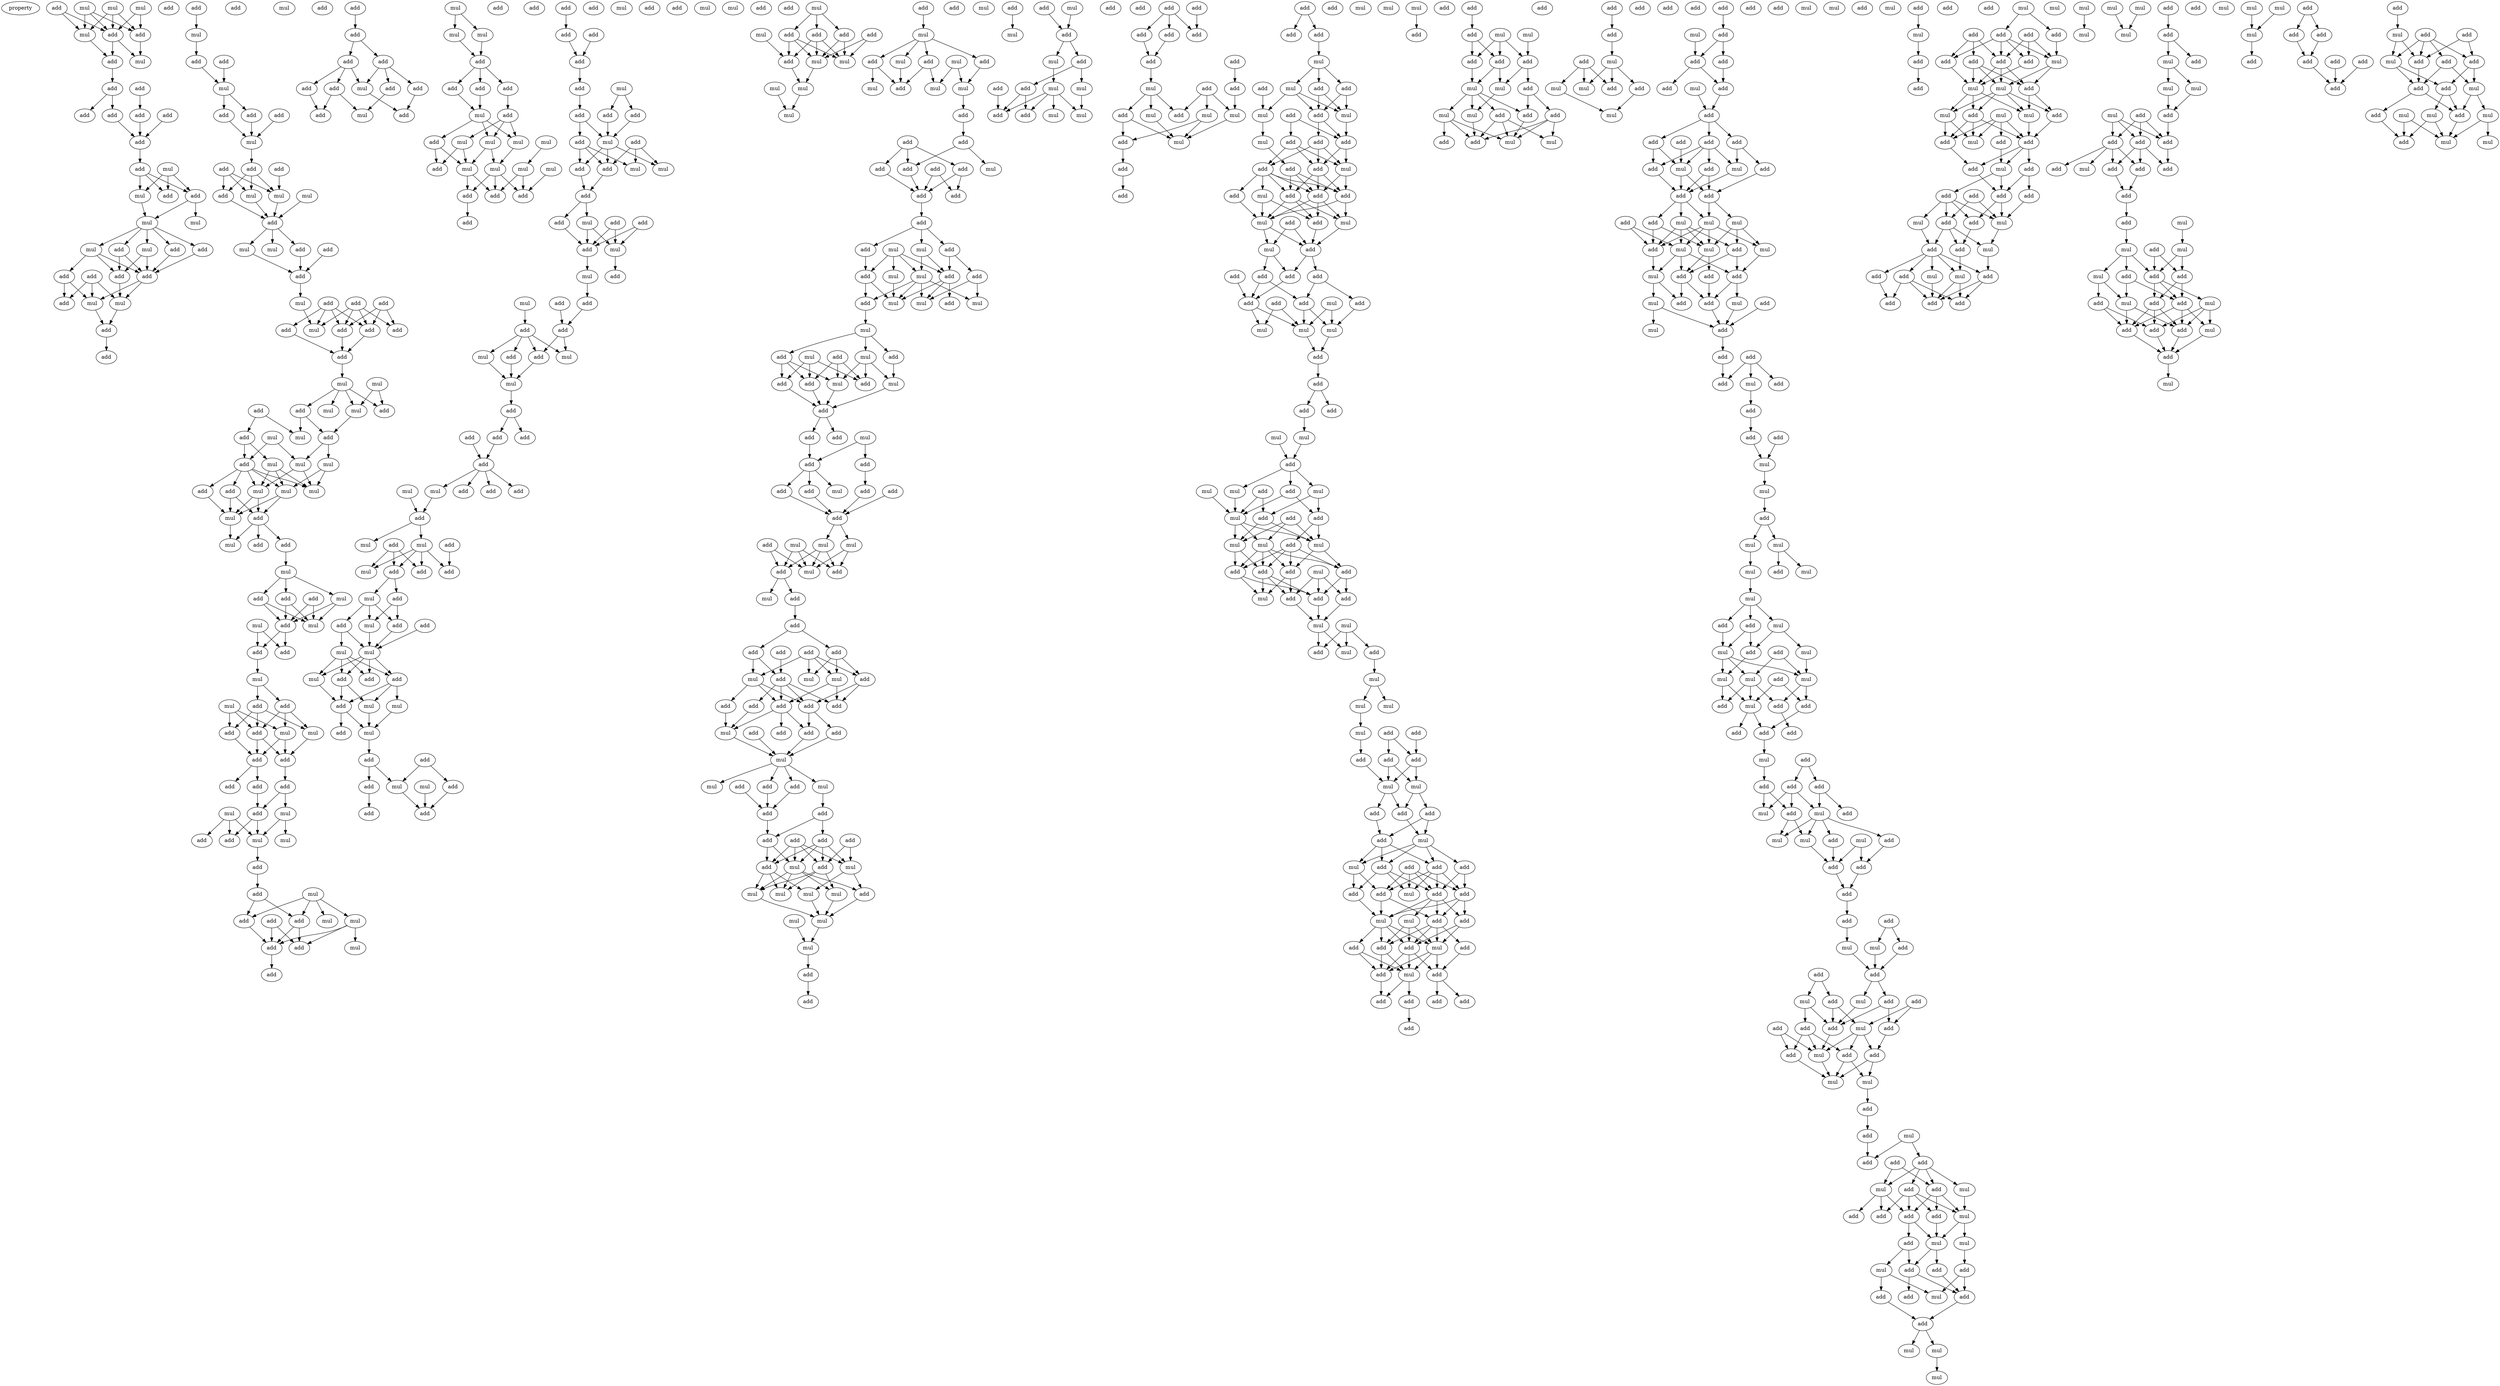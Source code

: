 digraph {
    node [fontcolor=black]
    property [mul=2,lf=1.7]
    0 [ label = add ];
    1 [ label = mul ];
    2 [ label = mul ];
    3 [ label = mul ];
    4 [ label = add ];
    5 [ label = mul ];
    6 [ label = add ];
    7 [ label = add ];
    8 [ label = mul ];
    9 [ label = add ];
    10 [ label = add ];
    11 [ label = add ];
    12 [ label = add ];
    13 [ label = add ];
    14 [ label = add ];
    15 [ label = add ];
    16 [ label = mul ];
    17 [ label = add ];
    18 [ label = mul ];
    19 [ label = add ];
    20 [ label = add ];
    21 [ label = mul ];
    22 [ label = mul ];
    23 [ label = mul ];
    24 [ label = add ];
    25 [ label = add ];
    26 [ label = add ];
    27 [ label = mul ];
    28 [ label = add ];
    29 [ label = add ];
    30 [ label = add ];
    31 [ label = add ];
    32 [ label = mul ];
    33 [ label = add ];
    34 [ label = mul ];
    35 [ label = add ];
    36 [ label = add ];
    37 [ label = add ];
    38 [ label = add ];
    39 [ label = mul ];
    40 [ label = add ];
    41 [ label = add ];
    42 [ label = add ];
    43 [ label = mul ];
    44 [ label = add ];
    45 [ label = add ];
    46 [ label = mul ];
    47 [ label = add ];
    48 [ label = mul ];
    49 [ label = add ];
    50 [ label = add ];
    51 [ label = add ];
    52 [ label = add ];
    53 [ label = mul ];
    54 [ label = mul ];
    55 [ label = mul ];
    56 [ label = add ];
    57 [ label = add ];
    58 [ label = mul ];
    59 [ label = mul ];
    60 [ label = add ];
    61 [ label = add ];
    62 [ label = add ];
    63 [ label = add ];
    64 [ label = add ];
    65 [ label = mul ];
    66 [ label = add ];
    67 [ label = add ];
    68 [ label = add ];
    69 [ label = mul ];
    70 [ label = add ];
    71 [ label = add ];
    72 [ label = add ];
    73 [ label = mul ];
    74 [ label = mul ];
    75 [ label = add ];
    76 [ label = mul ];
    77 [ label = add ];
    78 [ label = add ];
    79 [ label = mul ];
    80 [ label = add ];
    81 [ label = mul ];
    82 [ label = add ];
    83 [ label = mul ];
    84 [ label = mul ];
    85 [ label = mul ];
    86 [ label = mul ];
    87 [ label = add ];
    88 [ label = mul ];
    89 [ label = mul ];
    90 [ label = mul ];
    91 [ label = add ];
    92 [ label = add ];
    93 [ label = add ];
    94 [ label = mul ];
    95 [ label = add ];
    96 [ label = add ];
    97 [ label = mul ];
    98 [ label = mul ];
    99 [ label = add ];
    100 [ label = mul ];
    101 [ label = add ];
    102 [ label = add ];
    103 [ label = mul ];
    104 [ label = add ];
    105 [ label = mul ];
    106 [ label = add ];
    107 [ label = add ];
    108 [ label = mul ];
    109 [ label = add ];
    110 [ label = add ];
    111 [ label = mul ];
    112 [ label = mul ];
    113 [ label = mul ];
    114 [ label = add ];
    115 [ label = add ];
    116 [ label = add ];
    117 [ label = add ];
    118 [ label = add ];
    119 [ label = add ];
    120 [ label = add ];
    121 [ label = add ];
    122 [ label = mul ];
    123 [ label = mul ];
    124 [ label = mul ];
    125 [ label = add ];
    126 [ label = add ];
    127 [ label = mul ];
    128 [ label = add ];
    129 [ label = mul ];
    130 [ label = add ];
    131 [ label = add ];
    132 [ label = add ];
    133 [ label = mul ];
    134 [ label = add ];
    135 [ label = mul ];
    136 [ label = mul ];
    137 [ label = add ];
    138 [ label = add ];
    139 [ label = add ];
    140 [ label = add ];
    141 [ label = add ];
    142 [ label = add ];
    143 [ label = add ];
    144 [ label = add ];
    145 [ label = add ];
    146 [ label = mul ];
    147 [ label = add ];
    148 [ label = add ];
    149 [ label = mul ];
    150 [ label = add ];
    151 [ label = add ];
    152 [ label = mul ];
    153 [ label = add ];
    154 [ label = mul ];
    155 [ label = add ];
    156 [ label = mul ];
    157 [ label = add ];
    158 [ label = add ];
    159 [ label = add ];
    160 [ label = add ];
    161 [ label = mul ];
    162 [ label = add ];
    163 [ label = mul ];
    164 [ label = mul ];
    165 [ label = mul ];
    166 [ label = mul ];
    167 [ label = add ];
    168 [ label = mul ];
    169 [ label = add ];
    170 [ label = mul ];
    171 [ label = mul ];
    172 [ label = mul ];
    173 [ label = add ];
    174 [ label = add ];
    175 [ label = add ];
    176 [ label = add ];
    177 [ label = add ];
    178 [ label = add ];
    179 [ label = add ];
    180 [ label = add ];
    181 [ label = mul ];
    182 [ label = add ];
    183 [ label = add ];
    184 [ label = mul ];
    185 [ label = add ];
    186 [ label = add ];
    187 [ label = add ];
    188 [ label = add ];
    189 [ label = mul ];
    190 [ label = add ];
    191 [ label = add ];
    192 [ label = add ];
    193 [ label = mul ];
    194 [ label = add ];
    195 [ label = mul ];
    196 [ label = add ];
    197 [ label = add ];
    198 [ label = mul ];
    199 [ label = mul ];
    200 [ label = add ];
    201 [ label = add ];
    202 [ label = add ];
    203 [ label = add ];
    204 [ label = mul ];
    205 [ label = add ];
    206 [ label = mul ];
    207 [ label = mul ];
    208 [ label = add ];
    209 [ label = add ];
    210 [ label = add ];
    211 [ label = add ];
    212 [ label = mul ];
    213 [ label = add ];
    214 [ label = mul ];
    215 [ label = add ];
    216 [ label = mul ];
    217 [ label = add ];
    218 [ label = add ];
    219 [ label = add ];
    220 [ label = add ];
    221 [ label = add ];
    222 [ label = add ];
    223 [ label = add ];
    224 [ label = add ];
    225 [ label = mul ];
    226 [ label = mul ];
    227 [ label = add ];
    228 [ label = mul ];
    229 [ label = mul ];
    230 [ label = add ];
    231 [ label = add ];
    232 [ label = mul ];
    233 [ label = mul ];
    234 [ label = add ];
    235 [ label = add ];
    236 [ label = add ];
    237 [ label = mul ];
    238 [ label = add ];
    239 [ label = add ];
    240 [ label = mul ];
    241 [ label = add ];
    242 [ label = add ];
    243 [ label = add ];
    244 [ label = mul ];
    245 [ label = mul ];
    246 [ label = add ];
    247 [ label = add ];
    248 [ label = mul ];
    249 [ label = add ];
    250 [ label = add ];
    251 [ label = mul ];
    252 [ label = mul ];
    253 [ label = add ];
    254 [ label = mul ];
    255 [ label = add ];
    256 [ label = add ];
    257 [ label = add ];
    258 [ label = add ];
    259 [ label = mul ];
    260 [ label = mul ];
    261 [ label = add ];
    262 [ label = add ];
    263 [ label = add ];
    264 [ label = mul ];
    265 [ label = mul ];
    266 [ label = add ];
    267 [ label = add ];
    268 [ label = add ];
    269 [ label = add ];
    270 [ label = mul ];
    271 [ label = add ];
    272 [ label = mul ];
    273 [ label = mul ];
    274 [ label = mul ];
    275 [ label = mul ];
    276 [ label = add ];
    277 [ label = mul ];
    278 [ label = add ];
    279 [ label = add ];
    280 [ label = mul ];
    281 [ label = add ];
    282 [ label = mul ];
    283 [ label = mul ];
    284 [ label = mul ];
    285 [ label = add ];
    286 [ label = mul ];
    287 [ label = add ];
    288 [ label = add ];
    289 [ label = add ];
    290 [ label = add ];
    291 [ label = add ];
    292 [ label = add ];
    293 [ label = mul ];
    294 [ label = add ];
    295 [ label = add ];
    296 [ label = add ];
    297 [ label = add ];
    298 [ label = mul ];
    299 [ label = add ];
    300 [ label = mul ];
    301 [ label = add ];
    302 [ label = add ];
    303 [ label = mul ];
    304 [ label = add ];
    305 [ label = mul ];
    306 [ label = add ];
    307 [ label = add ];
    308 [ label = add ];
    309 [ label = mul ];
    310 [ label = mul ];
    311 [ label = mul ];
    312 [ label = mul ];
    313 [ label = mul ];
    314 [ label = add ];
    315 [ label = add ];
    316 [ label = mul ];
    317 [ label = add ];
    318 [ label = mul ];
    319 [ label = add ];
    320 [ label = mul ];
    321 [ label = add ];
    322 [ label = add ];
    323 [ label = add ];
    324 [ label = add ];
    325 [ label = add ];
    326 [ label = mul ];
    327 [ label = add ];
    328 [ label = add ];
    329 [ label = add ];
    330 [ label = mul ];
    331 [ label = add ];
    332 [ label = add ];
    333 [ label = add ];
    334 [ label = add ];
    335 [ label = mul ];
    336 [ label = mul ];
    337 [ label = add ];
    338 [ label = mul ];
    339 [ label = mul ];
    340 [ label = add ];
    341 [ label = add ];
    342 [ label = mul ];
    343 [ label = add ];
    344 [ label = add ];
    345 [ label = add ];
    346 [ label = add ];
    347 [ label = add ];
    348 [ label = add ];
    349 [ label = add ];
    350 [ label = add ];
    351 [ label = mul ];
    352 [ label = mul ];
    353 [ label = add ];
    354 [ label = mul ];
    355 [ label = add ];
    356 [ label = add ];
    357 [ label = add ];
    358 [ label = add ];
    359 [ label = add ];
    360 [ label = add ];
    361 [ label = add ];
    362 [ label = add ];
    363 [ label = mul ];
    364 [ label = add ];
    365 [ label = mul ];
    366 [ label = add ];
    367 [ label = mul ];
    368 [ label = add ];
    369 [ label = add ];
    370 [ label = mul ];
    371 [ label = add ];
    372 [ label = add ];
    373 [ label = add ];
    374 [ label = add ];
    375 [ label = add ];
    376 [ label = add ];
    377 [ label = mul ];
    378 [ label = add ];
    379 [ label = add ];
    380 [ label = mul ];
    381 [ label = add ];
    382 [ label = mul ];
    383 [ label = mul ];
    384 [ label = mul ];
    385 [ label = mul ];
    386 [ label = mul ];
    387 [ label = mul ];
    388 [ label = mul ];
    389 [ label = mul ];
    390 [ label = add ];
    391 [ label = add ];
    392 [ label = add ];
    393 [ label = mul ];
    394 [ label = add ];
    395 [ label = mul ];
    396 [ label = add ];
    397 [ label = mul ];
    398 [ label = add ];
    399 [ label = add ];
    400 [ label = mul ];
    401 [ label = add ];
    402 [ label = mul ];
    403 [ label = mul ];
    404 [ label = add ];
    405 [ label = mul ];
    406 [ label = add ];
    407 [ label = add ];
    408 [ label = add ];
    409 [ label = add ];
    410 [ label = add ];
    411 [ label = add ];
    412 [ label = add ];
    413 [ label = add ];
    414 [ label = add ];
    415 [ label = add ];
    416 [ label = add ];
    417 [ label = mul ];
    418 [ label = add ];
    419 [ label = add ];
    420 [ label = add ];
    421 [ label = mul ];
    422 [ label = mul ];
    423 [ label = mul ];
    424 [ label = add ];
    425 [ label = mul ];
    426 [ label = add ];
    427 [ label = add ];
    428 [ label = add ];
    429 [ label = add ];
    430 [ label = add ];
    431 [ label = mul ];
    432 [ label = mul ];
    433 [ label = add ];
    434 [ label = add ];
    435 [ label = add ];
    436 [ label = add ];
    437 [ label = mul ];
    438 [ label = mul ];
    439 [ label = add ];
    440 [ label = add ];
    441 [ label = mul ];
    442 [ label = add ];
    443 [ label = add ];
    444 [ label = mul ];
    445 [ label = add ];
    446 [ label = add ];
    447 [ label = add ];
    448 [ label = add ];
    449 [ label = add ];
    450 [ label = mul ];
    451 [ label = add ];
    452 [ label = add ];
    453 [ label = add ];
    454 [ label = add ];
    455 [ label = mul ];
    456 [ label = mul ];
    457 [ label = mul ];
    458 [ label = add ];
    459 [ label = add ];
    460 [ label = add ];
    461 [ label = add ];
    462 [ label = add ];
    463 [ label = add ];
    464 [ label = add ];
    465 [ label = add ];
    466 [ label = add ];
    467 [ label = add ];
    468 [ label = mul ];
    469 [ label = mul ];
    470 [ label = mul ];
    471 [ label = mul ];
    472 [ label = add ];
    473 [ label = add ];
    474 [ label = mul ];
    475 [ label = add ];
    476 [ label = add ];
    477 [ label = mul ];
    478 [ label = mul ];
    479 [ label = mul ];
    480 [ label = add ];
    481 [ label = add ];
    482 [ label = add ];
    483 [ label = mul ];
    484 [ label = mul ];
    485 [ label = mul ];
    486 [ label = add ];
    487 [ label = add ];
    488 [ label = mul ];
    489 [ label = add ];
    490 [ label = mul ];
    491 [ label = mul ];
    492 [ label = add ];
    493 [ label = mul ];
    494 [ label = add ];
    495 [ label = add ];
    496 [ label = add ];
    497 [ label = add ];
    498 [ label = mul ];
    499 [ label = add ];
    500 [ label = mul ];
    501 [ label = add ];
    502 [ label = add ];
    503 [ label = mul ];
    504 [ label = mul ];
    505 [ label = mul ];
    506 [ label = add ];
    507 [ label = add ];
    508 [ label = mul ];
    509 [ label = mul ];
    510 [ label = mul ];
    511 [ label = add ];
    512 [ label = add ];
    513 [ label = mul ];
    514 [ label = add ];
    515 [ label = add ];
    516 [ label = add ];
    517 [ label = mul ];
    518 [ label = mul ];
    519 [ label = add ];
    520 [ label = add ];
    521 [ label = add ];
    522 [ label = add ];
    523 [ label = mul ];
    524 [ label = mul ];
    525 [ label = add ];
    526 [ label = add ];
    527 [ label = add ];
    528 [ label = add ];
    529 [ label = add ];
    530 [ label = add ];
    531 [ label = add ];
    532 [ label = mul ];
    533 [ label = add ];
    534 [ label = mul ];
    535 [ label = add ];
    536 [ label = mul ];
    537 [ label = add ];
    538 [ label = add ];
    539 [ label = mul ];
    540 [ label = add ];
    541 [ label = add ];
    542 [ label = add ];
    543 [ label = mul ];
    544 [ label = add ];
    545 [ label = add ];
    546 [ label = add ];
    547 [ label = add ];
    548 [ label = add ];
    549 [ label = add ];
    550 [ label = add ];
    551 [ label = mul ];
    552 [ label = add ];
    553 [ label = add ];
    554 [ label = add ];
    555 [ label = mul ];
    556 [ label = add ];
    557 [ label = mul ];
    558 [ label = add ];
    559 [ label = add ];
    560 [ label = add ];
    561 [ label = add ];
    562 [ label = mul ];
    563 [ label = add ];
    564 [ label = mul ];
    565 [ label = mul ];
    566 [ label = add ];
    567 [ label = add ];
    568 [ label = add ];
    569 [ label = mul ];
    570 [ label = add ];
    571 [ label = add ];
    572 [ label = mul ];
    573 [ label = mul ];
    574 [ label = add ];
    575 [ label = add ];
    576 [ label = mul ];
    577 [ label = add ];
    578 [ label = mul ];
    579 [ label = mul ];
    580 [ label = add ];
    581 [ label = add ];
    582 [ label = mul ];
    583 [ label = add ];
    584 [ label = add ];
    585 [ label = add ];
    586 [ label = add ];
    587 [ label = add ];
    588 [ label = mul ];
    589 [ label = add ];
    590 [ label = add ];
    591 [ label = add ];
    592 [ label = mul ];
    593 [ label = add ];
    594 [ label = add ];
    595 [ label = add ];
    596 [ label = add ];
    597 [ label = add ];
    598 [ label = add ];
    599 [ label = add ];
    600 [ label = mul ];
    601 [ label = add ];
    602 [ label = add ];
    603 [ label = add ];
    604 [ label = mul ];
    605 [ label = add ];
    606 [ label = add ];
    607 [ label = mul ];
    608 [ label = mul ];
    609 [ label = mul ];
    610 [ label = add ];
    611 [ label = add ];
    612 [ label = add ];
    613 [ label = mul ];
    614 [ label = add ];
    615 [ label = mul ];
    616 [ label = mul ];
    617 [ label = add ];
    618 [ label = mul ];
    619 [ label = add ];
    620 [ label = add ];
    621 [ label = add ];
    622 [ label = add ];
    623 [ label = mul ];
    624 [ label = add ];
    625 [ label = mul ];
    626 [ label = mul ];
    627 [ label = add ];
    628 [ label = add ];
    629 [ label = add ];
    630 [ label = add ];
    631 [ label = add ];
    632 [ label = mul ];
    633 [ label = add ];
    634 [ label = add ];
    635 [ label = add ];
    636 [ label = mul ];
    637 [ label = add ];
    638 [ label = mul ];
    639 [ label = mul ];
    640 [ label = add ];
    641 [ label = mul ];
    642 [ label = mul ];
    643 [ label = mul ];
    644 [ label = mul ];
    645 [ label = add ];
    646 [ label = mul ];
    647 [ label = add ];
    648 [ label = mul ];
    649 [ label = add ];
    650 [ label = add ];
    651 [ label = add ];
    652 [ label = mul ];
    653 [ label = mul ];
    654 [ label = add ];
    655 [ label = mul ];
    656 [ label = mul ];
    657 [ label = mul ];
    658 [ label = add ];
    659 [ label = add ];
    660 [ label = mul ];
    661 [ label = add ];
    662 [ label = add ];
    663 [ label = add ];
    664 [ label = add ];
    665 [ label = add ];
    666 [ label = mul ];
    667 [ label = mul ];
    668 [ label = add ];
    669 [ label = add ];
    670 [ label = add ];
    671 [ label = mul ];
    672 [ label = add ];
    673 [ label = mul ];
    674 [ label = add ];
    675 [ label = mul ];
    676 [ label = add ];
    677 [ label = add ];
    678 [ label = mul ];
    679 [ label = mul ];
    680 [ label = add ];
    681 [ label = add ];
    682 [ label = add ];
    683 [ label = add ];
    684 [ label = add ];
    685 [ label = add ];
    686 [ label = mul ];
    687 [ label = mul ];
    688 [ label = add ];
    689 [ label = add ];
    690 [ label = add ];
    691 [ label = mul ];
    692 [ label = add ];
    693 [ label = add ];
    694 [ label = mul ];
    695 [ label = add ];
    696 [ label = mul ];
    697 [ label = add ];
    698 [ label = add ];
    699 [ label = add ];
    700 [ label = add ];
    701 [ label = mul ];
    702 [ label = add ];
    703 [ label = add ];
    704 [ label = add ];
    705 [ label = mul ];
    706 [ label = mul ];
    707 [ label = add ];
    708 [ label = add ];
    709 [ label = mul ];
    710 [ label = add ];
    711 [ label = add ];
    712 [ label = add ];
    713 [ label = add ];
    714 [ label = add ];
    715 [ label = mul ];
    716 [ label = mul ];
    717 [ label = add ];
    718 [ label = mul ];
    719 [ label = add ];
    720 [ label = add ];
    721 [ label = add ];
    722 [ label = add ];
    723 [ label = mul ];
    724 [ label = mul ];
    725 [ label = add ];
    726 [ label = add ];
    727 [ label = mul ];
    728 [ label = add ];
    729 [ label = mul ];
    730 [ label = mul ];
    731 [ label = add ];
    732 [ label = add ];
    733 [ label = add ];
    734 [ label = add ];
    735 [ label = mul ];
    736 [ label = mul ];
    737 [ label = mul ];
    738 [ label = add ];
    739 [ label = add ];
    740 [ label = mul ];
    741 [ label = add ];
    742 [ label = add ];
    743 [ label = add ];
    744 [ label = mul ];
    745 [ label = add ];
    746 [ label = add ];
    747 [ label = add ];
    748 [ label = add ];
    749 [ label = mul ];
    750 [ label = add ];
    751 [ label = add ];
    752 [ label = add ];
    753 [ label = add ];
    754 [ label = add ];
    755 [ label = mul ];
    756 [ label = mul ];
    757 [ label = mul ];
    758 [ label = add ];
    759 [ label = mul ];
    760 [ label = mul ];
    761 [ label = add ];
    762 [ label = add ];
    763 [ label = mul ];
    764 [ label = add ];
    765 [ label = add ];
    766 [ label = add ];
    767 [ label = add ];
    768 [ label = mul ];
    769 [ label = add ];
    770 [ label = mul ];
    771 [ label = add ];
    772 [ label = add ];
    773 [ label = add ];
    774 [ label = add ];
    775 [ label = mul ];
    776 [ label = mul ];
    777 [ label = add ];
    778 [ label = add ];
    779 [ label = add ];
    780 [ label = mul ];
    781 [ label = mul ];
    782 [ label = mul ];
    783 [ label = add ];
    784 [ label = add ];
    785 [ label = add ];
    786 [ label = add ];
    787 [ label = add ];
    788 [ label = mul ];
    789 [ label = add ];
    790 [ label = mul ];
    791 [ label = mul ];
    792 [ label = mul ];
    793 [ label = mul ];
    794 [ label = add ];
    795 [ label = add ];
    796 [ label = add ];
    797 [ label = mul ];
    798 [ label = add ];
    799 [ label = mul ];
    800 [ label = mul ];
    801 [ label = mul ];
    802 [ label = add ];
    803 [ label = mul ];
    804 [ label = add ];
    805 [ label = add ];
    806 [ label = add ];
    807 [ label = add ];
    808 [ label = add ];
    809 [ label = mul ];
    810 [ label = add ];
    811 [ label = add ];
    812 [ label = add ];
    813 [ label = add ];
    814 [ label = mul ];
    815 [ label = add ];
    816 [ label = mul ];
    817 [ label = mul ];
    818 [ label = add ];
    819 [ label = mul ];
    820 [ label = add ];
    821 [ label = add ];
    822 [ label = add ];
    823 [ label = add ];
    824 [ label = mul ];
    825 [ label = mul ];
    826 [ label = add ];
    827 [ label = add ];
    828 [ label = mul ];
    829 [ label = add ];
    830 [ label = add ];
    831 [ label = add ];
    832 [ label = add ];
    833 [ label = mul ];
    834 [ label = mul ];
    835 [ label = mul ];
    836 [ label = mul ];
    837 [ label = add ];
    838 [ label = add ];
    839 [ label = add ];
    840 [ label = add ];
    841 [ label = add ];
    842 [ label = add ];
    843 [ label = add ];
    844 [ label = add ];
    845 [ label = add ];
    846 [ label = add ];
    847 [ label = add ];
    848 [ label = mul ];
    849 [ label = add ];
    850 [ label = add ];
    851 [ label = add ];
    852 [ label = mul ];
    853 [ label = add ];
    854 [ label = add ];
    855 [ label = mul ];
    856 [ label = add ];
    857 [ label = mul ];
    858 [ label = mul ];
    859 [ label = add ];
    860 [ label = mul ];
    861 [ label = mul ];
    862 [ label = add ];
    863 [ label = mul ];
    0 -> 4 [ name = 0 ];
    0 -> 5 [ name = 1 ];
    1 -> 4 [ name = 2 ];
    1 -> 5 [ name = 3 ];
    1 -> 6 [ name = 4 ];
    2 -> 4 [ name = 5 ];
    2 -> 6 [ name = 6 ];
    3 -> 4 [ name = 7 ];
    3 -> 5 [ name = 8 ];
    3 -> 6 [ name = 9 ];
    4 -> 7 [ name = 10 ];
    4 -> 8 [ name = 11 ];
    5 -> 7 [ name = 12 ];
    6 -> 8 [ name = 13 ];
    7 -> 9 [ name = 14 ];
    9 -> 11 [ name = 15 ];
    9 -> 13 [ name = 16 ];
    10 -> 14 [ name = 17 ];
    12 -> 15 [ name = 18 ];
    13 -> 15 [ name = 19 ];
    14 -> 15 [ name = 20 ];
    15 -> 17 [ name = 21 ];
    16 -> 18 [ name = 22 ];
    16 -> 19 [ name = 23 ];
    16 -> 20 [ name = 24 ];
    17 -> 18 [ name = 25 ];
    17 -> 19 [ name = 26 ];
    17 -> 20 [ name = 27 ];
    18 -> 21 [ name = 28 ];
    19 -> 21 [ name = 29 ];
    19 -> 22 [ name = 30 ];
    21 -> 23 [ name = 31 ];
    21 -> 24 [ name = 32 ];
    21 -> 25 [ name = 33 ];
    21 -> 26 [ name = 34 ];
    21 -> 27 [ name = 35 ];
    23 -> 28 [ name = 36 ];
    23 -> 29 [ name = 37 ];
    23 -> 31 [ name = 38 ];
    24 -> 29 [ name = 39 ];
    25 -> 29 [ name = 40 ];
    25 -> 31 [ name = 41 ];
    26 -> 29 [ name = 42 ];
    27 -> 29 [ name = 43 ];
    27 -> 31 [ name = 44 ];
    28 -> 32 [ name = 45 ];
    28 -> 33 [ name = 46 ];
    29 -> 32 [ name = 47 ];
    29 -> 34 [ name = 48 ];
    30 -> 32 [ name = 49 ];
    30 -> 33 [ name = 50 ];
    30 -> 34 [ name = 51 ];
    31 -> 34 [ name = 52 ];
    32 -> 35 [ name = 53 ];
    34 -> 35 [ name = 54 ];
    35 -> 37 [ name = 55 ];
    38 -> 39 [ name = 56 ];
    39 -> 40 [ name = 57 ];
    40 -> 43 [ name = 58 ];
    42 -> 43 [ name = 59 ];
    43 -> 44 [ name = 60 ];
    43 -> 45 [ name = 61 ];
    44 -> 48 [ name = 62 ];
    45 -> 48 [ name = 63 ];
    47 -> 48 [ name = 64 ];
    48 -> 49 [ name = 65 ];
    49 -> 52 [ name = 66 ];
    49 -> 53 [ name = 67 ];
    49 -> 54 [ name = 68 ];
    50 -> 53 [ name = 69 ];
    51 -> 52 [ name = 70 ];
    51 -> 53 [ name = 71 ];
    51 -> 54 [ name = 72 ];
    52 -> 56 [ name = 73 ];
    53 -> 56 [ name = 74 ];
    54 -> 56 [ name = 75 ];
    55 -> 56 [ name = 76 ];
    56 -> 58 [ name = 77 ];
    56 -> 59 [ name = 78 ];
    56 -> 61 [ name = 79 ];
    59 -> 62 [ name = 80 ];
    60 -> 62 [ name = 81 ];
    61 -> 62 [ name = 82 ];
    62 -> 65 [ name = 83 ];
    63 -> 67 [ name = 84 ];
    63 -> 68 [ name = 85 ];
    63 -> 70 [ name = 86 ];
    64 -> 67 [ name = 87 ];
    64 -> 68 [ name = 88 ];
    64 -> 69 [ name = 89 ];
    64 -> 70 [ name = 90 ];
    65 -> 69 [ name = 91 ];
    66 -> 67 [ name = 92 ];
    66 -> 68 [ name = 93 ];
    66 -> 69 [ name = 94 ];
    66 -> 71 [ name = 95 ];
    67 -> 72 [ name = 96 ];
    68 -> 72 [ name = 97 ];
    71 -> 72 [ name = 98 ];
    72 -> 74 [ name = 99 ];
    73 -> 75 [ name = 100 ];
    73 -> 76 [ name = 101 ];
    74 -> 75 [ name = 102 ];
    74 -> 76 [ name = 103 ];
    74 -> 77 [ name = 104 ];
    74 -> 79 [ name = 105 ];
    76 -> 80 [ name = 106 ];
    77 -> 80 [ name = 107 ];
    77 -> 83 [ name = 108 ];
    78 -> 82 [ name = 109 ];
    78 -> 83 [ name = 110 ];
    80 -> 85 [ name = 111 ];
    80 -> 86 [ name = 112 ];
    81 -> 85 [ name = 113 ];
    81 -> 87 [ name = 114 ];
    82 -> 84 [ name = 115 ];
    82 -> 87 [ name = 116 ];
    84 -> 88 [ name = 117 ];
    84 -> 89 [ name = 118 ];
    84 -> 90 [ name = 119 ];
    85 -> 89 [ name = 120 ];
    85 -> 90 [ name = 121 ];
    86 -> 88 [ name = 122 ];
    86 -> 90 [ name = 123 ];
    87 -> 88 [ name = 124 ];
    87 -> 89 [ name = 125 ];
    87 -> 90 [ name = 126 ];
    87 -> 91 [ name = 127 ];
    87 -> 92 [ name = 128 ];
    88 -> 93 [ name = 129 ];
    88 -> 94 [ name = 130 ];
    89 -> 93 [ name = 131 ];
    89 -> 94 [ name = 132 ];
    91 -> 93 [ name = 133 ];
    91 -> 94 [ name = 134 ];
    92 -> 94 [ name = 135 ];
    93 -> 95 [ name = 136 ];
    93 -> 96 [ name = 137 ];
    93 -> 97 [ name = 138 ];
    94 -> 97 [ name = 139 ];
    96 -> 98 [ name = 140 ];
    98 -> 100 [ name = 141 ];
    98 -> 101 [ name = 142 ];
    98 -> 102 [ name = 143 ];
    99 -> 103 [ name = 144 ];
    99 -> 104 [ name = 145 ];
    100 -> 103 [ name = 146 ];
    100 -> 104 [ name = 147 ];
    101 -> 103 [ name = 148 ];
    101 -> 104 [ name = 149 ];
    102 -> 103 [ name = 150 ];
    102 -> 104 [ name = 151 ];
    104 -> 106 [ name = 152 ];
    104 -> 107 [ name = 153 ];
    105 -> 106 [ name = 154 ];
    105 -> 107 [ name = 155 ];
    106 -> 108 [ name = 156 ];
    108 -> 109 [ name = 157 ];
    108 -> 110 [ name = 158 ];
    109 -> 112 [ name = 159 ];
    109 -> 113 [ name = 160 ];
    109 -> 114 [ name = 161 ];
    110 -> 113 [ name = 162 ];
    110 -> 114 [ name = 163 ];
    110 -> 115 [ name = 164 ];
    111 -> 112 [ name = 165 ];
    111 -> 114 [ name = 166 ];
    111 -> 115 [ name = 167 ];
    112 -> 116 [ name = 168 ];
    112 -> 117 [ name = 169 ];
    113 -> 117 [ name = 170 ];
    114 -> 116 [ name = 171 ];
    114 -> 117 [ name = 172 ];
    115 -> 116 [ name = 173 ];
    116 -> 118 [ name = 174 ];
    116 -> 119 [ name = 175 ];
    117 -> 120 [ name = 176 ];
    118 -> 121 [ name = 177 ];
    120 -> 121 [ name = 178 ];
    120 -> 123 [ name = 179 ];
    121 -> 126 [ name = 180 ];
    121 -> 127 [ name = 181 ];
    122 -> 125 [ name = 182 ];
    122 -> 126 [ name = 183 ];
    122 -> 127 [ name = 184 ];
    123 -> 124 [ name = 185 ];
    123 -> 127 [ name = 186 ];
    127 -> 128 [ name = 187 ];
    128 -> 130 [ name = 188 ];
    129 -> 131 [ name = 189 ];
    129 -> 132 [ name = 190 ];
    129 -> 133 [ name = 191 ];
    129 -> 135 [ name = 192 ];
    130 -> 131 [ name = 193 ];
    130 -> 132 [ name = 194 ];
    131 -> 137 [ name = 195 ];
    131 -> 138 [ name = 196 ];
    132 -> 138 [ name = 197 ];
    134 -> 137 [ name = 198 ];
    134 -> 138 [ name = 199 ];
    135 -> 136 [ name = 200 ];
    135 -> 137 [ name = 201 ];
    135 -> 138 [ name = 202 ];
    138 -> 139 [ name = 203 ];
    140 -> 141 [ name = 204 ];
    141 -> 142 [ name = 205 ];
    141 -> 143 [ name = 206 ];
    142 -> 144 [ name = 207 ];
    142 -> 146 [ name = 208 ];
    142 -> 147 [ name = 209 ];
    143 -> 145 [ name = 210 ];
    143 -> 146 [ name = 211 ];
    143 -> 148 [ name = 212 ];
    144 -> 150 [ name = 213 ];
    145 -> 151 [ name = 214 ];
    146 -> 151 [ name = 215 ];
    147 -> 149 [ name = 216 ];
    147 -> 150 [ name = 217 ];
    148 -> 149 [ name = 218 ];
    152 -> 154 [ name = 219 ];
    152 -> 156 [ name = 220 ];
    154 -> 157 [ name = 221 ];
    156 -> 157 [ name = 222 ];
    157 -> 158 [ name = 223 ];
    157 -> 159 [ name = 224 ];
    157 -> 160 [ name = 225 ];
    158 -> 162 [ name = 226 ];
    159 -> 161 [ name = 227 ];
    160 -> 161 [ name = 228 ];
    161 -> 165 [ name = 229 ];
    161 -> 166 [ name = 230 ];
    161 -> 167 [ name = 231 ];
    162 -> 164 [ name = 232 ];
    162 -> 165 [ name = 233 ];
    162 -> 166 [ name = 234 ];
    163 -> 172 [ name = 235 ];
    164 -> 169 [ name = 236 ];
    164 -> 170 [ name = 237 ];
    165 -> 171 [ name = 238 ];
    166 -> 170 [ name = 239 ];
    166 -> 171 [ name = 240 ];
    167 -> 169 [ name = 241 ];
    167 -> 170 [ name = 242 ];
    168 -> 174 [ name = 243 ];
    170 -> 173 [ name = 244 ];
    170 -> 175 [ name = 245 ];
    171 -> 173 [ name = 246 ];
    171 -> 174 [ name = 247 ];
    171 -> 175 [ name = 248 ];
    172 -> 174 [ name = 249 ];
    172 -> 175 [ name = 250 ];
    173 -> 176 [ name = 251 ];
    177 -> 179 [ name = 252 ];
    179 -> 182 [ name = 253 ];
    180 -> 182 [ name = 254 ];
    182 -> 183 [ name = 255 ];
    183 -> 188 [ name = 256 ];
    184 -> 185 [ name = 257 ];
    184 -> 186 [ name = 258 ];
    185 -> 189 [ name = 259 ];
    186 -> 189 [ name = 260 ];
    188 -> 189 [ name = 261 ];
    188 -> 191 [ name = 262 ];
    189 -> 194 [ name = 263 ];
    189 -> 195 [ name = 264 ];
    189 -> 196 [ name = 265 ];
    190 -> 193 [ name = 266 ];
    190 -> 194 [ name = 267 ];
    190 -> 195 [ name = 268 ];
    191 -> 193 [ name = 269 ];
    191 -> 194 [ name = 270 ];
    191 -> 196 [ name = 271 ];
    194 -> 197 [ name = 272 ];
    196 -> 197 [ name = 273 ];
    197 -> 198 [ name = 274 ];
    197 -> 202 [ name = 275 ];
    198 -> 203 [ name = 276 ];
    198 -> 204 [ name = 277 ];
    200 -> 203 [ name = 278 ];
    200 -> 204 [ name = 279 ];
    201 -> 203 [ name = 280 ];
    201 -> 204 [ name = 281 ];
    202 -> 203 [ name = 282 ];
    203 -> 206 [ name = 283 ];
    204 -> 205 [ name = 284 ];
    206 -> 208 [ name = 285 ];
    207 -> 210 [ name = 286 ];
    208 -> 211 [ name = 287 ];
    209 -> 211 [ name = 288 ];
    210 -> 212 [ name = 289 ];
    210 -> 213 [ name = 290 ];
    210 -> 214 [ name = 291 ];
    210 -> 215 [ name = 292 ];
    211 -> 212 [ name = 293 ];
    211 -> 215 [ name = 294 ];
    213 -> 216 [ name = 295 ];
    214 -> 216 [ name = 296 ];
    215 -> 216 [ name = 297 ];
    216 -> 217 [ name = 298 ];
    217 -> 219 [ name = 299 ];
    217 -> 220 [ name = 300 ];
    218 -> 221 [ name = 301 ];
    219 -> 221 [ name = 302 ];
    221 -> 222 [ name = 303 ];
    221 -> 223 [ name = 304 ];
    221 -> 224 [ name = 305 ];
    221 -> 226 [ name = 306 ];
    225 -> 227 [ name = 307 ];
    226 -> 227 [ name = 308 ];
    227 -> 228 [ name = 309 ];
    227 -> 232 [ name = 310 ];
    230 -> 233 [ name = 311 ];
    230 -> 234 [ name = 312 ];
    230 -> 235 [ name = 313 ];
    231 -> 236 [ name = 314 ];
    232 -> 233 [ name = 315 ];
    232 -> 234 [ name = 316 ];
    232 -> 235 [ name = 317 ];
    232 -> 236 [ name = 318 ];
    234 -> 237 [ name = 319 ];
    234 -> 238 [ name = 320 ];
    237 -> 240 [ name = 321 ];
    237 -> 241 [ name = 322 ];
    237 -> 242 [ name = 323 ];
    238 -> 240 [ name = 324 ];
    238 -> 242 [ name = 325 ];
    240 -> 244 [ name = 326 ];
    241 -> 244 [ name = 327 ];
    241 -> 245 [ name = 328 ];
    242 -> 244 [ name = 329 ];
    243 -> 244 [ name = 330 ];
    244 -> 246 [ name = 331 ];
    244 -> 247 [ name = 332 ];
    244 -> 248 [ name = 333 ];
    244 -> 249 [ name = 334 ];
    245 -> 246 [ name = 335 ];
    245 -> 247 [ name = 336 ];
    245 -> 248 [ name = 337 ];
    245 -> 249 [ name = 338 ];
    247 -> 250 [ name = 339 ];
    247 -> 252 [ name = 340 ];
    248 -> 250 [ name = 341 ];
    249 -> 250 [ name = 342 ];
    249 -> 251 [ name = 343 ];
    249 -> 252 [ name = 344 ];
    250 -> 254 [ name = 345 ];
    250 -> 255 [ name = 346 ];
    251 -> 254 [ name = 347 ];
    252 -> 254 [ name = 348 ];
    254 -> 257 [ name = 349 ];
    256 -> 259 [ name = 350 ];
    256 -> 261 [ name = 351 ];
    257 -> 258 [ name = 352 ];
    257 -> 259 [ name = 353 ];
    258 -> 263 [ name = 354 ];
    259 -> 262 [ name = 355 ];
    260 -> 262 [ name = 356 ];
    261 -> 262 [ name = 357 ];
    264 -> 266 [ name = 358 ];
    264 -> 267 [ name = 359 ];
    264 -> 269 [ name = 360 ];
    265 -> 271 [ name = 361 ];
    266 -> 270 [ name = 362 ];
    266 -> 272 [ name = 363 ];
    267 -> 270 [ name = 364 ];
    267 -> 271 [ name = 365 ];
    267 -> 272 [ name = 366 ];
    268 -> 270 [ name = 367 ];
    268 -> 272 [ name = 368 ];
    269 -> 270 [ name = 369 ];
    269 -> 271 [ name = 370 ];
    269 -> 272 [ name = 371 ];
    270 -> 274 [ name = 372 ];
    271 -> 274 [ name = 373 ];
    273 -> 275 [ name = 374 ];
    274 -> 275 [ name = 375 ];
    276 -> 277 [ name = 376 ];
    277 -> 278 [ name = 377 ];
    277 -> 279 [ name = 378 ];
    277 -> 281 [ name = 379 ];
    277 -> 282 [ name = 380 ];
    278 -> 283 [ name = 381 ];
    278 -> 285 [ name = 382 ];
    279 -> 286 [ name = 383 ];
    280 -> 283 [ name = 384 ];
    280 -> 286 [ name = 385 ];
    281 -> 284 [ name = 386 ];
    281 -> 285 [ name = 387 ];
    282 -> 285 [ name = 388 ];
    286 -> 287 [ name = 389 ];
    287 -> 288 [ name = 390 ];
    288 -> 290 [ name = 391 ];
    288 -> 293 [ name = 392 ];
    289 -> 290 [ name = 393 ];
    289 -> 292 [ name = 394 ];
    289 -> 294 [ name = 395 ];
    290 -> 296 [ name = 396 ];
    291 -> 295 [ name = 397 ];
    291 -> 296 [ name = 398 ];
    292 -> 295 [ name = 399 ];
    292 -> 296 [ name = 400 ];
    294 -> 296 [ name = 401 ];
    296 -> 297 [ name = 402 ];
    297 -> 298 [ name = 403 ];
    297 -> 299 [ name = 404 ];
    297 -> 301 [ name = 405 ];
    298 -> 303 [ name = 406 ];
    298 -> 304 [ name = 407 ];
    299 -> 306 [ name = 408 ];
    300 -> 303 [ name = 409 ];
    300 -> 304 [ name = 410 ];
    300 -> 305 [ name = 411 ];
    300 -> 306 [ name = 412 ];
    301 -> 302 [ name = 413 ];
    301 -> 304 [ name = 414 ];
    302 -> 309 [ name = 415 ];
    302 -> 310 [ name = 416 ];
    303 -> 308 [ name = 417 ];
    303 -> 309 [ name = 418 ];
    303 -> 310 [ name = 419 ];
    303 -> 311 [ name = 420 ];
    304 -> 307 [ name = 421 ];
    304 -> 310 [ name = 422 ];
    304 -> 311 [ name = 423 ];
    305 -> 311 [ name = 424 ];
    306 -> 308 [ name = 425 ];
    306 -> 311 [ name = 426 ];
    308 -> 312 [ name = 427 ];
    312 -> 314 [ name = 428 ];
    312 -> 316 [ name = 429 ];
    312 -> 317 [ name = 430 ];
    313 -> 319 [ name = 431 ];
    313 -> 321 [ name = 432 ];
    313 -> 322 [ name = 433 ];
    314 -> 318 [ name = 434 ];
    315 -> 319 [ name = 435 ];
    315 -> 320 [ name = 436 ];
    315 -> 321 [ name = 437 ];
    316 -> 318 [ name = 438 ];
    316 -> 319 [ name = 439 ];
    316 -> 320 [ name = 440 ];
    317 -> 320 [ name = 441 ];
    317 -> 321 [ name = 442 ];
    317 -> 322 [ name = 443 ];
    318 -> 323 [ name = 444 ];
    320 -> 323 [ name = 445 ];
    321 -> 323 [ name = 446 ];
    322 -> 323 [ name = 447 ];
    323 -> 324 [ name = 448 ];
    323 -> 325 [ name = 449 ];
    325 -> 328 [ name = 450 ];
    326 -> 327 [ name = 451 ];
    326 -> 328 [ name = 452 ];
    327 -> 329 [ name = 453 ];
    328 -> 330 [ name = 454 ];
    328 -> 331 [ name = 455 ];
    328 -> 333 [ name = 456 ];
    329 -> 334 [ name = 457 ];
    331 -> 334 [ name = 458 ];
    332 -> 334 [ name = 459 ];
    333 -> 334 [ name = 460 ];
    334 -> 336 [ name = 461 ];
    334 -> 338 [ name = 462 ];
    335 -> 339 [ name = 463 ];
    335 -> 340 [ name = 464 ];
    335 -> 341 [ name = 465 ];
    336 -> 339 [ name = 466 ];
    336 -> 341 [ name = 467 ];
    337 -> 339 [ name = 468 ];
    337 -> 340 [ name = 469 ];
    338 -> 339 [ name = 470 ];
    338 -> 340 [ name = 471 ];
    338 -> 341 [ name = 472 ];
    340 -> 342 [ name = 473 ];
    340 -> 343 [ name = 474 ];
    343 -> 345 [ name = 475 ];
    345 -> 348 [ name = 476 ];
    345 -> 349 [ name = 477 ];
    346 -> 353 [ name = 478 ];
    347 -> 350 [ name = 479 ];
    347 -> 351 [ name = 480 ];
    347 -> 352 [ name = 481 ];
    347 -> 354 [ name = 482 ];
    348 -> 353 [ name = 483 ];
    348 -> 354 [ name = 484 ];
    349 -> 350 [ name = 485 ];
    349 -> 351 [ name = 486 ];
    349 -> 352 [ name = 487 ];
    350 -> 356 [ name = 488 ];
    350 -> 357 [ name = 489 ];
    352 -> 357 [ name = 490 ];
    352 -> 358 [ name = 491 ];
    353 -> 355 [ name = 492 ];
    353 -> 356 [ name = 493 ];
    353 -> 357 [ name = 494 ];
    353 -> 358 [ name = 495 ];
    354 -> 356 [ name = 496 ];
    354 -> 358 [ name = 497 ];
    354 -> 359 [ name = 498 ];
    355 -> 363 [ name = 499 ];
    356 -> 360 [ name = 500 ];
    356 -> 364 [ name = 501 ];
    358 -> 361 [ name = 502 ];
    358 -> 363 [ name = 503 ];
    358 -> 364 [ name = 504 ];
    359 -> 363 [ name = 505 ];
    360 -> 365 [ name = 506 ];
    362 -> 365 [ name = 507 ];
    363 -> 365 [ name = 508 ];
    364 -> 365 [ name = 509 ];
    365 -> 366 [ name = 510 ];
    365 -> 367 [ name = 511 ];
    365 -> 369 [ name = 512 ];
    365 -> 370 [ name = 513 ];
    366 -> 371 [ name = 514 ];
    368 -> 371 [ name = 515 ];
    369 -> 371 [ name = 516 ];
    370 -> 372 [ name = 517 ];
    371 -> 373 [ name = 518 ];
    372 -> 373 [ name = 519 ];
    372 -> 375 [ name = 520 ];
    373 -> 377 [ name = 521 ];
    373 -> 379 [ name = 522 ];
    374 -> 378 [ name = 523 ];
    374 -> 380 [ name = 524 ];
    375 -> 377 [ name = 525 ];
    375 -> 378 [ name = 526 ];
    375 -> 379 [ name = 527 ];
    375 -> 380 [ name = 528 ];
    376 -> 377 [ name = 529 ];
    376 -> 378 [ name = 530 ];
    376 -> 379 [ name = 531 ];
    376 -> 380 [ name = 532 ];
    377 -> 381 [ name = 533 ];
    377 -> 382 [ name = 534 ];
    377 -> 383 [ name = 535 ];
    377 -> 385 [ name = 536 ];
    378 -> 382 [ name = 537 ];
    378 -> 383 [ name = 538 ];
    378 -> 385 [ name = 539 ];
    379 -> 382 [ name = 540 ];
    379 -> 384 [ name = 541 ];
    379 -> 385 [ name = 542 ];
    380 -> 381 [ name = 543 ];
    380 -> 384 [ name = 544 ];
    381 -> 387 [ name = 545 ];
    382 -> 387 [ name = 546 ];
    383 -> 387 [ name = 547 ];
    384 -> 387 [ name = 548 ];
    386 -> 389 [ name = 549 ];
    387 -> 389 [ name = 550 ];
    389 -> 391 [ name = 551 ];
    390 -> 393 [ name = 552 ];
    391 -> 392 [ name = 553 ];
    394 -> 396 [ name = 554 ];
    395 -> 396 [ name = 555 ];
    396 -> 397 [ name = 556 ];
    396 -> 398 [ name = 557 ];
    397 -> 402 [ name = 558 ];
    398 -> 399 [ name = 559 ];
    398 -> 400 [ name = 560 ];
    399 -> 404 [ name = 561 ];
    399 -> 406 [ name = 562 ];
    400 -> 405 [ name = 563 ];
    401 -> 404 [ name = 564 ];
    402 -> 403 [ name = 565 ];
    402 -> 404 [ name = 566 ];
    402 -> 405 [ name = 567 ];
    402 -> 406 [ name = 568 ];
    409 -> 411 [ name = 569 ];
    409 -> 412 [ name = 570 ];
    409 -> 413 [ name = 571 ];
    410 -> 413 [ name = 572 ];
    411 -> 414 [ name = 573 ];
    412 -> 414 [ name = 574 ];
    414 -> 417 [ name = 575 ];
    415 -> 416 [ name = 576 ];
    416 -> 421 [ name = 577 ];
    417 -> 419 [ name = 578 ];
    417 -> 420 [ name = 579 ];
    417 -> 422 [ name = 580 ];
    418 -> 419 [ name = 581 ];
    418 -> 421 [ name = 582 ];
    418 -> 423 [ name = 583 ];
    420 -> 424 [ name = 584 ];
    420 -> 425 [ name = 585 ];
    421 -> 425 [ name = 586 ];
    422 -> 425 [ name = 587 ];
    423 -> 424 [ name = 588 ];
    423 -> 425 [ name = 589 ];
    424 -> 426 [ name = 590 ];
    426 -> 427 [ name = 591 ];
    428 -> 429 [ name = 592 ];
    428 -> 430 [ name = 593 ];
    430 -> 431 [ name = 594 ];
    431 -> 432 [ name = 595 ];
    431 -> 433 [ name = 596 ];
    431 -> 434 [ name = 597 ];
    432 -> 436 [ name = 598 ];
    432 -> 437 [ name = 599 ];
    432 -> 438 [ name = 600 ];
    433 -> 436 [ name = 601 ];
    433 -> 437 [ name = 602 ];
    434 -> 436 [ name = 603 ];
    434 -> 437 [ name = 604 ];
    435 -> 438 [ name = 605 ];
    436 -> 442 [ name = 606 ];
    436 -> 443 [ name = 607 ];
    437 -> 443 [ name = 608 ];
    438 -> 441 [ name = 609 ];
    439 -> 440 [ name = 610 ];
    439 -> 443 [ name = 611 ];
    440 -> 444 [ name = 612 ];
    440 -> 445 [ name = 613 ];
    440 -> 446 [ name = 614 ];
    441 -> 447 [ name = 615 ];
    442 -> 444 [ name = 616 ];
    442 -> 445 [ name = 617 ];
    442 -> 446 [ name = 618 ];
    443 -> 444 [ name = 619 ];
    443 -> 445 [ name = 620 ];
    444 -> 451 [ name = 621 ];
    444 -> 452 [ name = 622 ];
    445 -> 449 [ name = 623 ];
    445 -> 451 [ name = 624 ];
    445 -> 452 [ name = 625 ];
    446 -> 448 [ name = 626 ];
    446 -> 449 [ name = 627 ];
    446 -> 450 [ name = 628 ];
    446 -> 451 [ name = 629 ];
    446 -> 452 [ name = 630 ];
    447 -> 449 [ name = 631 ];
    447 -> 451 [ name = 632 ];
    447 -> 452 [ name = 633 ];
    448 -> 456 [ name = 634 ];
    449 -> 453 [ name = 635 ];
    449 -> 455 [ name = 636 ];
    449 -> 456 [ name = 637 ];
    450 -> 453 [ name = 638 ];
    450 -> 456 [ name = 639 ];
    451 -> 455 [ name = 640 ];
    451 -> 456 [ name = 641 ];
    452 -> 453 [ name = 642 ];
    452 -> 455 [ name = 643 ];
    452 -> 456 [ name = 644 ];
    453 -> 458 [ name = 645 ];
    454 -> 457 [ name = 646 ];
    454 -> 458 [ name = 647 ];
    455 -> 458 [ name = 648 ];
    456 -> 457 [ name = 649 ];
    456 -> 458 [ name = 650 ];
    457 -> 462 [ name = 651 ];
    457 -> 463 [ name = 652 ];
    458 -> 460 [ name = 653 ];
    458 -> 462 [ name = 654 ];
    460 -> 464 [ name = 655 ];
    460 -> 466 [ name = 656 ];
    461 -> 467 [ name = 657 ];
    462 -> 467 [ name = 658 ];
    463 -> 464 [ name = 659 ];
    463 -> 467 [ name = 660 ];
    464 -> 469 [ name = 661 ];
    464 -> 470 [ name = 662 ];
    465 -> 469 [ name = 663 ];
    465 -> 471 [ name = 664 ];
    466 -> 470 [ name = 665 ];
    467 -> 469 [ name = 666 ];
    467 -> 471 [ name = 667 ];
    468 -> 469 [ name = 668 ];
    468 -> 470 [ name = 669 ];
    469 -> 472 [ name = 670 ];
    470 -> 472 [ name = 671 ];
    472 -> 473 [ name = 672 ];
    473 -> 475 [ name = 673 ];
    473 -> 476 [ name = 674 ];
    475 -> 479 [ name = 675 ];
    478 -> 480 [ name = 676 ];
    479 -> 480 [ name = 677 ];
    480 -> 481 [ name = 678 ];
    480 -> 484 [ name = 679 ];
    480 -> 485 [ name = 680 ];
    481 -> 487 [ name = 681 ];
    481 -> 488 [ name = 682 ];
    482 -> 488 [ name = 683 ];
    482 -> 489 [ name = 684 ];
    483 -> 488 [ name = 685 ];
    484 -> 488 [ name = 686 ];
    485 -> 487 [ name = 687 ];
    485 -> 489 [ name = 688 ];
    486 -> 490 [ name = 689 ];
    486 -> 491 [ name = 690 ];
    486 -> 493 [ name = 691 ];
    487 -> 490 [ name = 692 ];
    487 -> 492 [ name = 693 ];
    488 -> 490 [ name = 694 ];
    488 -> 491 [ name = 695 ];
    488 -> 493 [ name = 696 ];
    489 -> 490 [ name = 697 ];
    489 -> 491 [ name = 698 ];
    490 -> 494 [ name = 699 ];
    490 -> 495 [ name = 700 ];
    491 -> 496 [ name = 701 ];
    491 -> 497 [ name = 702 ];
    492 -> 494 [ name = 703 ];
    492 -> 495 [ name = 704 ];
    492 -> 496 [ name = 705 ];
    492 -> 497 [ name = 706 ];
    493 -> 494 [ name = 707 ];
    493 -> 495 [ name = 708 ];
    493 -> 496 [ name = 709 ];
    493 -> 497 [ name = 710 ];
    494 -> 499 [ name = 711 ];
    494 -> 502 [ name = 712 ];
    495 -> 500 [ name = 713 ];
    495 -> 501 [ name = 714 ];
    496 -> 499 [ name = 715 ];
    496 -> 500 [ name = 716 ];
    496 -> 501 [ name = 717 ];
    497 -> 499 [ name = 718 ];
    497 -> 500 [ name = 719 ];
    498 -> 499 [ name = 720 ];
    498 -> 501 [ name = 721 ];
    498 -> 502 [ name = 722 ];
    499 -> 503 [ name = 723 ];
    501 -> 503 [ name = 724 ];
    502 -> 503 [ name = 725 ];
    503 -> 505 [ name = 726 ];
    503 -> 506 [ name = 727 ];
    504 -> 505 [ name = 728 ];
    504 -> 506 [ name = 729 ];
    504 -> 507 [ name = 730 ];
    507 -> 508 [ name = 731 ];
    508 -> 509 [ name = 732 ];
    508 -> 510 [ name = 733 ];
    509 -> 513 [ name = 734 ];
    511 -> 516 [ name = 735 ];
    512 -> 515 [ name = 736 ];
    512 -> 516 [ name = 737 ];
    513 -> 514 [ name = 738 ];
    514 -> 517 [ name = 739 ];
    515 -> 517 [ name = 740 ];
    515 -> 518 [ name = 741 ];
    516 -> 517 [ name = 742 ];
    516 -> 518 [ name = 743 ];
    517 -> 519 [ name = 744 ];
    517 -> 520 [ name = 745 ];
    518 -> 519 [ name = 746 ];
    518 -> 521 [ name = 747 ];
    519 -> 523 [ name = 748 ];
    520 -> 522 [ name = 749 ];
    521 -> 522 [ name = 750 ];
    521 -> 523 [ name = 751 ];
    522 -> 524 [ name = 752 ];
    522 -> 526 [ name = 753 ];
    522 -> 528 [ name = 754 ];
    523 -> 524 [ name = 755 ];
    523 -> 526 [ name = 756 ];
    523 -> 527 [ name = 757 ];
    523 -> 528 [ name = 758 ];
    524 -> 530 [ name = 759 ];
    524 -> 533 [ name = 760 ];
    525 -> 529 [ name = 761 ];
    525 -> 530 [ name = 762 ];
    525 -> 531 [ name = 763 ];
    525 -> 532 [ name = 764 ];
    526 -> 529 [ name = 765 ];
    526 -> 530 [ name = 766 ];
    526 -> 531 [ name = 767 ];
    526 -> 532 [ name = 768 ];
    527 -> 529 [ name = 769 ];
    527 -> 531 [ name = 770 ];
    528 -> 531 [ name = 771 ];
    528 -> 532 [ name = 772 ];
    528 -> 533 [ name = 773 ];
    529 -> 534 [ name = 774 ];
    529 -> 535 [ name = 775 ];
    529 -> 537 [ name = 776 ];
    530 -> 534 [ name = 777 ];
    530 -> 537 [ name = 778 ];
    531 -> 534 [ name = 779 ];
    531 -> 535 [ name = 780 ];
    531 -> 536 [ name = 781 ];
    531 -> 537 [ name = 782 ];
    533 -> 534 [ name = 783 ];
    534 -> 538 [ name = 784 ];
    534 -> 539 [ name = 785 ];
    534 -> 540 [ name = 786 ];
    534 -> 541 [ name = 787 ];
    535 -> 539 [ name = 788 ];
    535 -> 541 [ name = 789 ];
    536 -> 538 [ name = 790 ];
    536 -> 539 [ name = 791 ];
    536 -> 541 [ name = 792 ];
    537 -> 538 [ name = 793 ];
    537 -> 539 [ name = 794 ];
    537 -> 541 [ name = 795 ];
    537 -> 542 [ name = 796 ];
    538 -> 543 [ name = 797 ];
    538 -> 545 [ name = 798 ];
    539 -> 543 [ name = 799 ];
    539 -> 544 [ name = 800 ];
    539 -> 545 [ name = 801 ];
    540 -> 543 [ name = 802 ];
    540 -> 545 [ name = 803 ];
    541 -> 543 [ name = 804 ];
    541 -> 544 [ name = 805 ];
    541 -> 545 [ name = 806 ];
    542 -> 544 [ name = 807 ];
    543 -> 546 [ name = 808 ];
    543 -> 547 [ name = 809 ];
    544 -> 548 [ name = 810 ];
    544 -> 549 [ name = 811 ];
    545 -> 547 [ name = 812 ];
    546 -> 550 [ name = 813 ];
    551 -> 554 [ name = 814 ];
    553 -> 556 [ name = 815 ];
    555 -> 558 [ name = 816 ];
    555 -> 559 [ name = 817 ];
    555 -> 560 [ name = 818 ];
    556 -> 558 [ name = 819 ];
    556 -> 560 [ name = 820 ];
    557 -> 559 [ name = 821 ];
    558 -> 564 [ name = 822 ];
    559 -> 562 [ name = 823 ];
    559 -> 563 [ name = 824 ];
    560 -> 562 [ name = 825 ];
    560 -> 564 [ name = 826 ];
    562 -> 569 [ name = 827 ];
    563 -> 566 [ name = 828 ];
    563 -> 568 [ name = 829 ];
    564 -> 565 [ name = 830 ];
    564 -> 566 [ name = 831 ];
    564 -> 567 [ name = 832 ];
    564 -> 569 [ name = 833 ];
    565 -> 570 [ name = 834 ];
    565 -> 571 [ name = 835 ];
    565 -> 572 [ name = 836 ];
    566 -> 572 [ name = 837 ];
    567 -> 570 [ name = 838 ];
    567 -> 572 [ name = 839 ];
    567 -> 573 [ name = 840 ];
    568 -> 570 [ name = 841 ];
    568 -> 572 [ name = 842 ];
    568 -> 573 [ name = 843 ];
    569 -> 570 [ name = 844 ];
    574 -> 575 [ name = 845 ];
    575 -> 576 [ name = 846 ];
    576 -> 579 [ name = 847 ];
    576 -> 580 [ name = 848 ];
    576 -> 581 [ name = 849 ];
    577 -> 578 [ name = 850 ];
    577 -> 579 [ name = 851 ];
    577 -> 581 [ name = 852 ];
    578 -> 582 [ name = 853 ];
    580 -> 582 [ name = 854 ];
    586 -> 587 [ name = 855 ];
    587 -> 589 [ name = 856 ];
    587 -> 590 [ name = 857 ];
    588 -> 589 [ name = 858 ];
    589 -> 591 [ name = 859 ];
    589 -> 593 [ name = 860 ];
    590 -> 593 [ name = 861 ];
    592 -> 594 [ name = 862 ];
    593 -> 594 [ name = 863 ];
    594 -> 595 [ name = 864 ];
    594 -> 597 [ name = 865 ];
    594 -> 599 [ name = 866 ];
    595 -> 600 [ name = 867 ];
    595 -> 601 [ name = 868 ];
    596 -> 600 [ name = 869 ];
    597 -> 600 [ name = 870 ];
    597 -> 601 [ name = 871 ];
    597 -> 603 [ name = 872 ];
    597 -> 604 [ name = 873 ];
    599 -> 602 [ name = 874 ];
    599 -> 604 [ name = 875 ];
    600 -> 605 [ name = 876 ];
    600 -> 606 [ name = 877 ];
    601 -> 606 [ name = 878 ];
    602 -> 605 [ name = 879 ];
    603 -> 605 [ name = 880 ];
    603 -> 606 [ name = 881 ];
    604 -> 606 [ name = 882 ];
    605 -> 608 [ name = 883 ];
    605 -> 609 [ name = 884 ];
    606 -> 607 [ name = 885 ];
    606 -> 609 [ name = 886 ];
    606 -> 610 [ name = 887 ];
    607 -> 612 [ name = 888 ];
    607 -> 613 [ name = 889 ];
    607 -> 614 [ name = 890 ];
    607 -> 616 [ name = 891 ];
    608 -> 612 [ name = 892 ];
    608 -> 613 [ name = 893 ];
    608 -> 615 [ name = 894 ];
    609 -> 613 [ name = 895 ];
    609 -> 614 [ name = 896 ];
    609 -> 615 [ name = 897 ];
    609 -> 616 [ name = 898 ];
    610 -> 613 [ name = 899 ];
    610 -> 614 [ name = 900 ];
    611 -> 614 [ name = 901 ];
    611 -> 616 [ name = 902 ];
    612 -> 617 [ name = 903 ];
    612 -> 620 [ name = 904 ];
    613 -> 617 [ name = 905 ];
    613 -> 619 [ name = 906 ];
    614 -> 618 [ name = 907 ];
    615 -> 620 [ name = 908 ];
    616 -> 617 [ name = 909 ];
    616 -> 618 [ name = 910 ];
    616 -> 620 [ name = 911 ];
    617 -> 622 [ name = 912 ];
    617 -> 624 [ name = 913 ];
    618 -> 622 [ name = 914 ];
    618 -> 625 [ name = 915 ];
    619 -> 624 [ name = 916 ];
    620 -> 623 [ name = 917 ];
    620 -> 624 [ name = 918 ];
    621 -> 627 [ name = 919 ];
    623 -> 627 [ name = 920 ];
    624 -> 627 [ name = 921 ];
    625 -> 626 [ name = 922 ];
    625 -> 627 [ name = 923 ];
    627 -> 628 [ name = 924 ];
    628 -> 631 [ name = 925 ];
    629 -> 630 [ name = 926 ];
    629 -> 631 [ name = 927 ];
    629 -> 632 [ name = 928 ];
    632 -> 633 [ name = 929 ];
    633 -> 634 [ name = 930 ];
    634 -> 636 [ name = 931 ];
    635 -> 636 [ name = 932 ];
    636 -> 638 [ name = 933 ];
    638 -> 640 [ name = 934 ];
    640 -> 641 [ name = 935 ];
    640 -> 642 [ name = 936 ];
    641 -> 644 [ name = 937 ];
    642 -> 643 [ name = 938 ];
    642 -> 645 [ name = 939 ];
    644 -> 646 [ name = 940 ];
    646 -> 647 [ name = 941 ];
    646 -> 648 [ name = 942 ];
    646 -> 649 [ name = 943 ];
    647 -> 651 [ name = 944 ];
    647 -> 652 [ name = 945 ];
    648 -> 651 [ name = 946 ];
    648 -> 653 [ name = 947 ];
    649 -> 652 [ name = 948 ];
    650 -> 655 [ name = 949 ];
    650 -> 656 [ name = 950 ];
    651 -> 657 [ name = 951 ];
    652 -> 655 [ name = 952 ];
    652 -> 656 [ name = 953 ];
    652 -> 657 [ name = 954 ];
    653 -> 656 [ name = 955 ];
    654 -> 660 [ name = 956 ];
    654 -> 661 [ name = 957 ];
    655 -> 658 [ name = 958 ];
    655 -> 659 [ name = 959 ];
    655 -> 660 [ name = 960 ];
    656 -> 659 [ name = 961 ];
    656 -> 661 [ name = 962 ];
    657 -> 658 [ name = 963 ];
    657 -> 660 [ name = 964 ];
    659 -> 663 [ name = 965 ];
    660 -> 662 [ name = 966 ];
    660 -> 664 [ name = 967 ];
    661 -> 662 [ name = 968 ];
    662 -> 667 [ name = 969 ];
    665 -> 668 [ name = 970 ];
    665 -> 670 [ name = 971 ];
    667 -> 669 [ name = 972 ];
    668 -> 671 [ name = 973 ];
    668 -> 674 [ name = 974 ];
    669 -> 672 [ name = 975 ];
    669 -> 673 [ name = 976 ];
    670 -> 671 [ name = 977 ];
    670 -> 672 [ name = 978 ];
    670 -> 673 [ name = 979 ];
    671 -> 676 [ name = 980 ];
    671 -> 677 [ name = 981 ];
    671 -> 678 [ name = 982 ];
    671 -> 679 [ name = 983 ];
    672 -> 678 [ name = 984 ];
    672 -> 679 [ name = 985 ];
    675 -> 680 [ name = 986 ];
    675 -> 681 [ name = 987 ];
    676 -> 681 [ name = 988 ];
    677 -> 680 [ name = 989 ];
    678 -> 681 [ name = 990 ];
    680 -> 682 [ name = 991 ];
    681 -> 682 [ name = 992 ];
    682 -> 684 [ name = 993 ];
    683 -> 685 [ name = 994 ];
    683 -> 686 [ name = 995 ];
    684 -> 687 [ name = 996 ];
    685 -> 689 [ name = 997 ];
    686 -> 689 [ name = 998 ];
    687 -> 689 [ name = 999 ];
    688 -> 691 [ name = 1000 ];
    688 -> 693 [ name = 1001 ];
    689 -> 692 [ name = 1002 ];
    689 -> 694 [ name = 1003 ];
    690 -> 696 [ name = 1004 ];
    690 -> 699 [ name = 1005 ];
    691 -> 695 [ name = 1006 ];
    691 -> 697 [ name = 1007 ];
    692 -> 697 [ name = 1008 ];
    692 -> 699 [ name = 1009 ];
    693 -> 696 [ name = 1010 ];
    693 -> 697 [ name = 1011 ];
    694 -> 697 [ name = 1012 ];
    695 -> 701 [ name = 1013 ];
    695 -> 703 [ name = 1014 ];
    695 -> 704 [ name = 1015 ];
    696 -> 700 [ name = 1016 ];
    696 -> 701 [ name = 1017 ];
    696 -> 703 [ name = 1018 ];
    697 -> 701 [ name = 1019 ];
    698 -> 701 [ name = 1020 ];
    698 -> 704 [ name = 1021 ];
    699 -> 700 [ name = 1022 ];
    700 -> 705 [ name = 1023 ];
    700 -> 706 [ name = 1024 ];
    701 -> 705 [ name = 1025 ];
    703 -> 705 [ name = 1026 ];
    703 -> 706 [ name = 1027 ];
    704 -> 705 [ name = 1028 ];
    706 -> 707 [ name = 1029 ];
    707 -> 708 [ name = 1030 ];
    708 -> 710 [ name = 1031 ];
    709 -> 710 [ name = 1032 ];
    709 -> 711 [ name = 1033 ];
    711 -> 713 [ name = 1034 ];
    711 -> 714 [ name = 1035 ];
    711 -> 715 [ name = 1036 ];
    711 -> 716 [ name = 1037 ];
    712 -> 714 [ name = 1038 ];
    712 -> 715 [ name = 1039 ];
    713 -> 717 [ name = 1040 ];
    713 -> 718 [ name = 1041 ];
    713 -> 720 [ name = 1042 ];
    713 -> 721 [ name = 1043 ];
    714 -> 718 [ name = 1044 ];
    714 -> 720 [ name = 1045 ];
    714 -> 721 [ name = 1046 ];
    715 -> 717 [ name = 1047 ];
    715 -> 719 [ name = 1048 ];
    715 -> 721 [ name = 1049 ];
    716 -> 718 [ name = 1050 ];
    718 -> 723 [ name = 1051 ];
    718 -> 724 [ name = 1052 ];
    720 -> 724 [ name = 1053 ];
    721 -> 722 [ name = 1054 ];
    721 -> 724 [ name = 1055 ];
    722 -> 727 [ name = 1056 ];
    722 -> 728 [ name = 1057 ];
    723 -> 726 [ name = 1058 ];
    724 -> 725 [ name = 1059 ];
    724 -> 728 [ name = 1060 ];
    725 -> 731 [ name = 1061 ];
    726 -> 730 [ name = 1062 ];
    726 -> 731 [ name = 1063 ];
    727 -> 730 [ name = 1064 ];
    727 -> 733 [ name = 1065 ];
    728 -> 731 [ name = 1066 ];
    728 -> 732 [ name = 1067 ];
    731 -> 734 [ name = 1068 ];
    733 -> 734 [ name = 1069 ];
    734 -> 735 [ name = 1070 ];
    734 -> 736 [ name = 1071 ];
    736 -> 737 [ name = 1072 ];
    738 -> 740 [ name = 1073 ];
    740 -> 742 [ name = 1074 ];
    742 -> 743 [ name = 1075 ];
    744 -> 745 [ name = 1076 ];
    744 -> 746 [ name = 1077 ];
    745 -> 749 [ name = 1078 ];
    745 -> 750 [ name = 1079 ];
    745 -> 751 [ name = 1080 ];
    745 -> 752 [ name = 1081 ];
    746 -> 749 [ name = 1082 ];
    747 -> 750 [ name = 1083 ];
    747 -> 751 [ name = 1084 ];
    747 -> 753 [ name = 1085 ];
    748 -> 749 [ name = 1086 ];
    748 -> 751 [ name = 1087 ];
    748 -> 752 [ name = 1088 ];
    749 -> 754 [ name = 1089 ];
    749 -> 756 [ name = 1090 ];
    750 -> 755 [ name = 1091 ];
    751 -> 754 [ name = 1092 ];
    751 -> 755 [ name = 1093 ];
    751 -> 756 [ name = 1094 ];
    752 -> 755 [ name = 1095 ];
    753 -> 754 [ name = 1096 ];
    753 -> 755 [ name = 1097 ];
    753 -> 756 [ name = 1098 ];
    754 -> 759 [ name = 1099 ];
    754 -> 761 [ name = 1100 ];
    755 -> 758 [ name = 1101 ];
    755 -> 759 [ name = 1102 ];
    755 -> 760 [ name = 1103 ];
    756 -> 758 [ name = 1104 ];
    756 -> 759 [ name = 1105 ];
    756 -> 760 [ name = 1106 ];
    756 -> 761 [ name = 1107 ];
    757 -> 762 [ name = 1108 ];
    757 -> 763 [ name = 1109 ];
    757 -> 764 [ name = 1110 ];
    757 -> 765 [ name = 1111 ];
    758 -> 762 [ name = 1112 ];
    758 -> 763 [ name = 1113 ];
    758 -> 764 [ name = 1114 ];
    759 -> 762 [ name = 1115 ];
    760 -> 763 [ name = 1116 ];
    760 -> 764 [ name = 1117 ];
    761 -> 762 [ name = 1118 ];
    762 -> 766 [ name = 1119 ];
    762 -> 767 [ name = 1120 ];
    762 -> 768 [ name = 1121 ];
    764 -> 767 [ name = 1122 ];
    765 -> 768 [ name = 1123 ];
    766 -> 769 [ name = 1124 ];
    766 -> 771 [ name = 1125 ];
    767 -> 771 [ name = 1126 ];
    768 -> 771 [ name = 1127 ];
    768 -> 773 [ name = 1128 ];
    769 -> 776 [ name = 1129 ];
    771 -> 774 [ name = 1130 ];
    771 -> 776 [ name = 1131 ];
    772 -> 776 [ name = 1132 ];
    772 -> 777 [ name = 1133 ];
    773 -> 774 [ name = 1134 ];
    773 -> 775 [ name = 1135 ];
    773 -> 776 [ name = 1136 ];
    773 -> 777 [ name = 1137 ];
    774 -> 778 [ name = 1138 ];
    775 -> 779 [ name = 1139 ];
    776 -> 780 [ name = 1140 ];
    777 -> 778 [ name = 1141 ];
    777 -> 779 [ name = 1142 ];
    777 -> 780 [ name = 1143 ];
    778 -> 781 [ name = 1144 ];
    779 -> 781 [ name = 1145 ];
    779 -> 782 [ name = 1146 ];
    779 -> 783 [ name = 1147 ];
    779 -> 784 [ name = 1148 ];
    779 -> 785 [ name = 1149 ];
    780 -> 784 [ name = 1150 ];
    781 -> 786 [ name = 1151 ];
    781 -> 787 [ name = 1152 ];
    782 -> 787 [ name = 1153 ];
    783 -> 786 [ name = 1154 ];
    783 -> 787 [ name = 1155 ];
    783 -> 789 [ name = 1156 ];
    784 -> 786 [ name = 1157 ];
    784 -> 787 [ name = 1158 ];
    785 -> 789 [ name = 1159 ];
    788 -> 790 [ name = 1160 ];
    791 -> 793 [ name = 1161 ];
    792 -> 793 [ name = 1162 ];
    794 -> 795 [ name = 1163 ];
    795 -> 797 [ name = 1164 ];
    795 -> 798 [ name = 1165 ];
    797 -> 799 [ name = 1166 ];
    797 -> 801 [ name = 1167 ];
    799 -> 804 [ name = 1168 ];
    801 -> 804 [ name = 1169 ];
    802 -> 805 [ name = 1170 ];
    802 -> 806 [ name = 1171 ];
    802 -> 807 [ name = 1172 ];
    803 -> 805 [ name = 1173 ];
    803 -> 806 [ name = 1174 ];
    803 -> 807 [ name = 1175 ];
    804 -> 807 [ name = 1176 ];
    805 -> 808 [ name = 1177 ];
    805 -> 809 [ name = 1178 ];
    805 -> 811 [ name = 1179 ];
    805 -> 812 [ name = 1180 ];
    806 -> 808 [ name = 1181 ];
    806 -> 810 [ name = 1182 ];
    806 -> 812 [ name = 1183 ];
    807 -> 810 [ name = 1184 ];
    808 -> 813 [ name = 1185 ];
    812 -> 813 [ name = 1186 ];
    813 -> 815 [ name = 1187 ];
    814 -> 816 [ name = 1188 ];
    815 -> 817 [ name = 1189 ];
    816 -> 821 [ name = 1190 ];
    816 -> 822 [ name = 1191 ];
    817 -> 819 [ name = 1192 ];
    817 -> 820 [ name = 1193 ];
    817 -> 821 [ name = 1194 ];
    818 -> 821 [ name = 1195 ];
    818 -> 822 [ name = 1196 ];
    819 -> 823 [ name = 1197 ];
    819 -> 825 [ name = 1198 ];
    820 -> 825 [ name = 1199 ];
    820 -> 826 [ name = 1200 ];
    821 -> 824 [ name = 1201 ];
    821 -> 826 [ name = 1202 ];
    821 -> 827 [ name = 1203 ];
    822 -> 826 [ name = 1204 ];
    822 -> 827 [ name = 1205 ];
    823 -> 830 [ name = 1206 ];
    823 -> 831 [ name = 1207 ];
    824 -> 828 [ name = 1208 ];
    824 -> 829 [ name = 1209 ];
    824 -> 830 [ name = 1210 ];
    825 -> 829 [ name = 1211 ];
    825 -> 831 [ name = 1212 ];
    826 -> 828 [ name = 1213 ];
    826 -> 829 [ name = 1214 ];
    826 -> 831 [ name = 1215 ];
    827 -> 829 [ name = 1216 ];
    827 -> 830 [ name = 1217 ];
    827 -> 831 [ name = 1218 ];
    828 -> 832 [ name = 1219 ];
    829 -> 832 [ name = 1220 ];
    830 -> 832 [ name = 1221 ];
    831 -> 832 [ name = 1222 ];
    832 -> 835 [ name = 1223 ];
    833 -> 836 [ name = 1224 ];
    834 -> 836 [ name = 1225 ];
    836 -> 838 [ name = 1226 ];
    837 -> 839 [ name = 1227 ];
    837 -> 840 [ name = 1228 ];
    839 -> 843 [ name = 1229 ];
    840 -> 843 [ name = 1230 ];
    841 -> 844 [ name = 1231 ];
    842 -> 844 [ name = 1232 ];
    843 -> 844 [ name = 1233 ];
    845 -> 848 [ name = 1234 ];
    846 -> 849 [ name = 1235 ];
    846 -> 850 [ name = 1236 ];
    847 -> 849 [ name = 1237 ];
    847 -> 850 [ name = 1238 ];
    847 -> 851 [ name = 1239 ];
    847 -> 852 [ name = 1240 ];
    848 -> 849 [ name = 1241 ];
    848 -> 852 [ name = 1242 ];
    849 -> 853 [ name = 1243 ];
    850 -> 854 [ name = 1244 ];
    850 -> 855 [ name = 1245 ];
    851 -> 853 [ name = 1246 ];
    851 -> 855 [ name = 1247 ];
    852 -> 853 [ name = 1248 ];
    852 -> 854 [ name = 1249 ];
    853 -> 856 [ name = 1250 ];
    853 -> 859 [ name = 1251 ];
    854 -> 856 [ name = 1252 ];
    854 -> 860 [ name = 1253 ];
    855 -> 856 [ name = 1254 ];
    855 -> 858 [ name = 1255 ];
    856 -> 861 [ name = 1256 ];
    857 -> 861 [ name = 1257 ];
    857 -> 862 [ name = 1258 ];
    858 -> 861 [ name = 1259 ];
    858 -> 863 [ name = 1260 ];
    859 -> 862 [ name = 1261 ];
    860 -> 861 [ name = 1262 ];
    860 -> 862 [ name = 1263 ];
}
